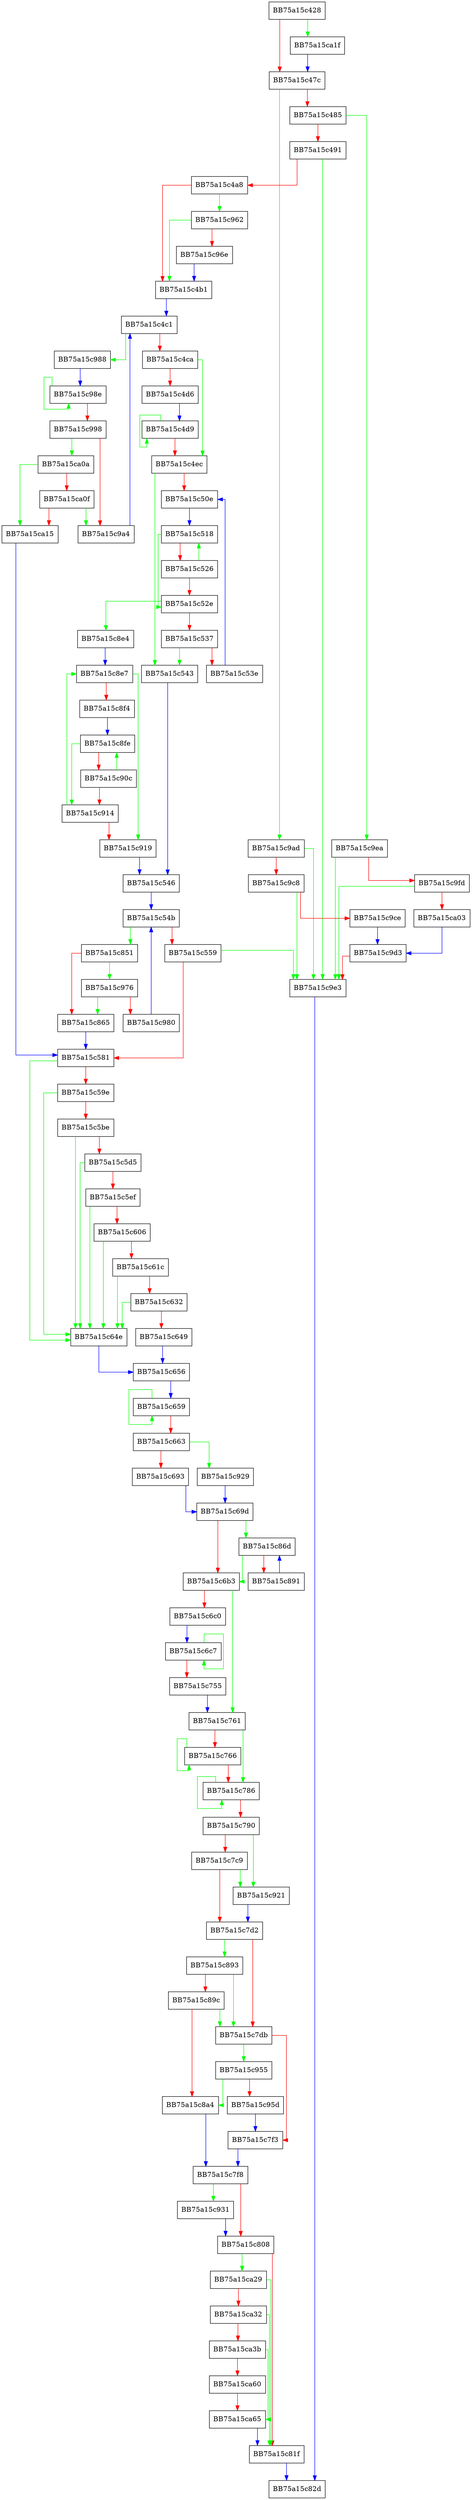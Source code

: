 digraph MpSetAttributeInternal {
  node [shape="box"];
  graph [splines=ortho];
  BB75a15c428 -> BB75a15ca1f [color="green"];
  BB75a15c428 -> BB75a15c47c [color="red"];
  BB75a15c47c -> BB75a15c9ad [color="green"];
  BB75a15c47c -> BB75a15c485 [color="red"];
  BB75a15c485 -> BB75a15c9ea [color="green"];
  BB75a15c485 -> BB75a15c491 [color="red"];
  BB75a15c491 -> BB75a15c9e3 [color="green"];
  BB75a15c491 -> BB75a15c4a8 [color="red"];
  BB75a15c4a8 -> BB75a15c962 [color="green"];
  BB75a15c4a8 -> BB75a15c4b1 [color="red"];
  BB75a15c4b1 -> BB75a15c4c1 [color="blue"];
  BB75a15c4c1 -> BB75a15c988 [color="green"];
  BB75a15c4c1 -> BB75a15c4ca [color="red"];
  BB75a15c4ca -> BB75a15c4ec [color="green"];
  BB75a15c4ca -> BB75a15c4d6 [color="red"];
  BB75a15c4d6 -> BB75a15c4d9 [color="blue"];
  BB75a15c4d9 -> BB75a15c4d9 [color="green"];
  BB75a15c4d9 -> BB75a15c4ec [color="red"];
  BB75a15c4ec -> BB75a15c543 [color="green"];
  BB75a15c4ec -> BB75a15c50e [color="red"];
  BB75a15c50e -> BB75a15c518 [color="blue"];
  BB75a15c518 -> BB75a15c52e [color="green"];
  BB75a15c518 -> BB75a15c526 [color="red"];
  BB75a15c526 -> BB75a15c518 [color="green"];
  BB75a15c526 -> BB75a15c52e [color="red"];
  BB75a15c52e -> BB75a15c8e4 [color="green"];
  BB75a15c52e -> BB75a15c537 [color="red"];
  BB75a15c537 -> BB75a15c543 [color="green"];
  BB75a15c537 -> BB75a15c53e [color="red"];
  BB75a15c53e -> BB75a15c50e [color="blue"];
  BB75a15c543 -> BB75a15c546 [color="blue"];
  BB75a15c546 -> BB75a15c54b [color="blue"];
  BB75a15c54b -> BB75a15c851 [color="green"];
  BB75a15c54b -> BB75a15c559 [color="red"];
  BB75a15c559 -> BB75a15c9e3 [color="green"];
  BB75a15c559 -> BB75a15c581 [color="red"];
  BB75a15c581 -> BB75a15c64e [color="green"];
  BB75a15c581 -> BB75a15c59e [color="red"];
  BB75a15c59e -> BB75a15c64e [color="green"];
  BB75a15c59e -> BB75a15c5be [color="red"];
  BB75a15c5be -> BB75a15c64e [color="green"];
  BB75a15c5be -> BB75a15c5d5 [color="red"];
  BB75a15c5d5 -> BB75a15c64e [color="green"];
  BB75a15c5d5 -> BB75a15c5ef [color="red"];
  BB75a15c5ef -> BB75a15c64e [color="green"];
  BB75a15c5ef -> BB75a15c606 [color="red"];
  BB75a15c606 -> BB75a15c64e [color="green"];
  BB75a15c606 -> BB75a15c61c [color="red"];
  BB75a15c61c -> BB75a15c64e [color="green"];
  BB75a15c61c -> BB75a15c632 [color="red"];
  BB75a15c632 -> BB75a15c64e [color="green"];
  BB75a15c632 -> BB75a15c649 [color="red"];
  BB75a15c649 -> BB75a15c656 [color="blue"];
  BB75a15c64e -> BB75a15c656 [color="blue"];
  BB75a15c656 -> BB75a15c659 [color="blue"];
  BB75a15c659 -> BB75a15c659 [color="green"];
  BB75a15c659 -> BB75a15c663 [color="red"];
  BB75a15c663 -> BB75a15c929 [color="green"];
  BB75a15c663 -> BB75a15c693 [color="red"];
  BB75a15c693 -> BB75a15c69d [color="blue"];
  BB75a15c69d -> BB75a15c86d [color="green"];
  BB75a15c69d -> BB75a15c6b3 [color="red"];
  BB75a15c6b3 -> BB75a15c761 [color="green"];
  BB75a15c6b3 -> BB75a15c6c0 [color="red"];
  BB75a15c6c0 -> BB75a15c6c7 [color="blue"];
  BB75a15c6c7 -> BB75a15c6c7 [color="green"];
  BB75a15c6c7 -> BB75a15c755 [color="red"];
  BB75a15c755 -> BB75a15c761 [color="blue"];
  BB75a15c761 -> BB75a15c786 [color="green"];
  BB75a15c761 -> BB75a15c766 [color="red"];
  BB75a15c766 -> BB75a15c766 [color="green"];
  BB75a15c766 -> BB75a15c786 [color="red"];
  BB75a15c786 -> BB75a15c786 [color="green"];
  BB75a15c786 -> BB75a15c790 [color="red"];
  BB75a15c790 -> BB75a15c921 [color="green"];
  BB75a15c790 -> BB75a15c7c9 [color="red"];
  BB75a15c7c9 -> BB75a15c921 [color="green"];
  BB75a15c7c9 -> BB75a15c7d2 [color="red"];
  BB75a15c7d2 -> BB75a15c893 [color="green"];
  BB75a15c7d2 -> BB75a15c7db [color="red"];
  BB75a15c7db -> BB75a15c955 [color="green"];
  BB75a15c7db -> BB75a15c7f3 [color="red"];
  BB75a15c7f3 -> BB75a15c7f8 [color="blue"];
  BB75a15c7f8 -> BB75a15c931 [color="green"];
  BB75a15c7f8 -> BB75a15c808 [color="red"];
  BB75a15c808 -> BB75a15ca29 [color="green"];
  BB75a15c808 -> BB75a15c81f [color="red"];
  BB75a15c81f -> BB75a15c82d [color="blue"];
  BB75a15c851 -> BB75a15c976 [color="green"];
  BB75a15c851 -> BB75a15c865 [color="red"];
  BB75a15c865 -> BB75a15c581 [color="blue"];
  BB75a15c86d -> BB75a15c6b3 [color="green"];
  BB75a15c86d -> BB75a15c891 [color="red"];
  BB75a15c891 -> BB75a15c86d [color="blue"];
  BB75a15c893 -> BB75a15c7db [color="green"];
  BB75a15c893 -> BB75a15c89c [color="red"];
  BB75a15c89c -> BB75a15c7db [color="green"];
  BB75a15c89c -> BB75a15c8a4 [color="red"];
  BB75a15c8a4 -> BB75a15c7f8 [color="blue"];
  BB75a15c8e4 -> BB75a15c8e7 [color="blue"];
  BB75a15c8e7 -> BB75a15c919 [color="green"];
  BB75a15c8e7 -> BB75a15c8f4 [color="red"];
  BB75a15c8f4 -> BB75a15c8fe [color="blue"];
  BB75a15c8fe -> BB75a15c914 [color="green"];
  BB75a15c8fe -> BB75a15c90c [color="red"];
  BB75a15c90c -> BB75a15c8fe [color="green"];
  BB75a15c90c -> BB75a15c914 [color="red"];
  BB75a15c914 -> BB75a15c8e7 [color="green"];
  BB75a15c914 -> BB75a15c919 [color="red"];
  BB75a15c919 -> BB75a15c546 [color="blue"];
  BB75a15c921 -> BB75a15c7d2 [color="blue"];
  BB75a15c929 -> BB75a15c69d [color="blue"];
  BB75a15c931 -> BB75a15c808 [color="blue"];
  BB75a15c955 -> BB75a15c8a4 [color="green"];
  BB75a15c955 -> BB75a15c95d [color="red"];
  BB75a15c95d -> BB75a15c7f3 [color="blue"];
  BB75a15c962 -> BB75a15c4b1 [color="green"];
  BB75a15c962 -> BB75a15c96e [color="red"];
  BB75a15c96e -> BB75a15c4b1 [color="blue"];
  BB75a15c976 -> BB75a15c865 [color="green"];
  BB75a15c976 -> BB75a15c980 [color="red"];
  BB75a15c980 -> BB75a15c54b [color="blue"];
  BB75a15c988 -> BB75a15c98e [color="blue"];
  BB75a15c98e -> BB75a15c98e [color="green"];
  BB75a15c98e -> BB75a15c998 [color="red"];
  BB75a15c998 -> BB75a15ca0a [color="green"];
  BB75a15c998 -> BB75a15c9a4 [color="red"];
  BB75a15c9a4 -> BB75a15c4c1 [color="blue"];
  BB75a15c9ad -> BB75a15c9e3 [color="green"];
  BB75a15c9ad -> BB75a15c9c8 [color="red"];
  BB75a15c9c8 -> BB75a15c9e3 [color="green"];
  BB75a15c9c8 -> BB75a15c9ce [color="red"];
  BB75a15c9ce -> BB75a15c9d3 [color="blue"];
  BB75a15c9d3 -> BB75a15c9e3 [color="red"];
  BB75a15c9e3 -> BB75a15c82d [color="blue"];
  BB75a15c9ea -> BB75a15c9e3 [color="green"];
  BB75a15c9ea -> BB75a15c9fd [color="red"];
  BB75a15c9fd -> BB75a15c9e3 [color="green"];
  BB75a15c9fd -> BB75a15ca03 [color="red"];
  BB75a15ca03 -> BB75a15c9d3 [color="blue"];
  BB75a15ca0a -> BB75a15ca15 [color="green"];
  BB75a15ca0a -> BB75a15ca0f [color="red"];
  BB75a15ca0f -> BB75a15c9a4 [color="green"];
  BB75a15ca0f -> BB75a15ca15 [color="red"];
  BB75a15ca15 -> BB75a15c581 [color="blue"];
  BB75a15ca1f -> BB75a15c47c [color="blue"];
  BB75a15ca29 -> BB75a15c81f [color="green"];
  BB75a15ca29 -> BB75a15ca32 [color="red"];
  BB75a15ca32 -> BB75a15c81f [color="green"];
  BB75a15ca32 -> BB75a15ca3b [color="red"];
  BB75a15ca3b -> BB75a15ca65 [color="green"];
  BB75a15ca3b -> BB75a15ca60 [color="red"];
  BB75a15ca60 -> BB75a15ca65 [color="red"];
  BB75a15ca65 -> BB75a15c81f [color="blue"];
}